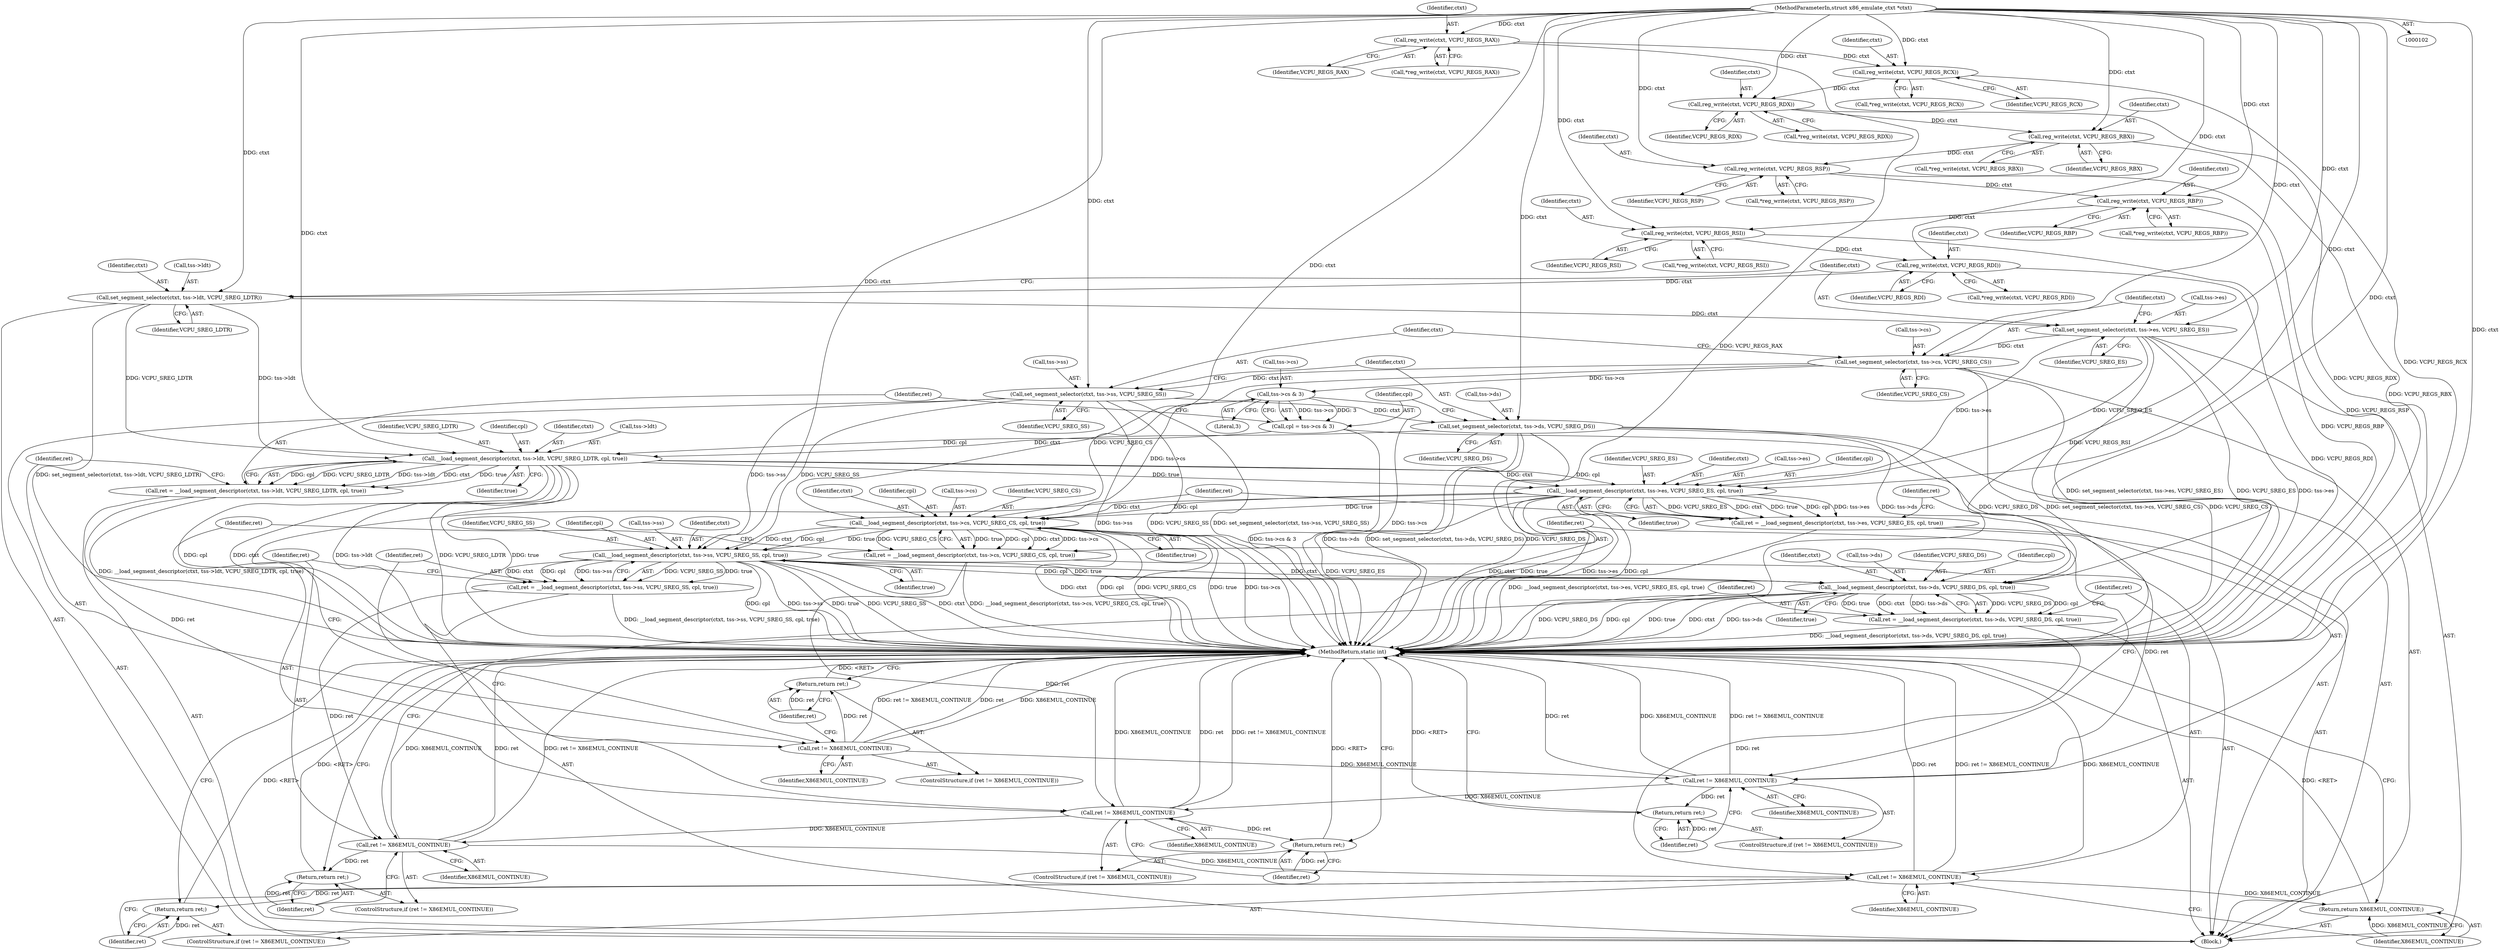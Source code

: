 digraph "1_linux_d1442d85cc30ea75f7d399474ca738e0bc96f715_4@API" {
"1000126" [label="(Call,reg_write(ctxt, VCPU_REGS_RAX))"];
"1000103" [label="(MethodParameterIn,struct x86_emulate_ctxt *ctxt)"];
"1000134" [label="(Call,reg_write(ctxt, VCPU_REGS_RCX))"];
"1000142" [label="(Call,reg_write(ctxt, VCPU_REGS_RDX))"];
"1000150" [label="(Call,reg_write(ctxt, VCPU_REGS_RBX))"];
"1000158" [label="(Call,reg_write(ctxt, VCPU_REGS_RSP))"];
"1000166" [label="(Call,reg_write(ctxt, VCPU_REGS_RBP))"];
"1000174" [label="(Call,reg_write(ctxt, VCPU_REGS_RSI))"];
"1000182" [label="(Call,reg_write(ctxt, VCPU_REGS_RDI))"];
"1000188" [label="(Call,set_segment_selector(ctxt, tss->ldt, VCPU_SREG_LDTR))"];
"1000194" [label="(Call,set_segment_selector(ctxt, tss->es, VCPU_SREG_ES))"];
"1000200" [label="(Call,set_segment_selector(ctxt, tss->cs, VCPU_SREG_CS))"];
"1000206" [label="(Call,set_segment_selector(ctxt, tss->ss, VCPU_SREG_SS))"];
"1000212" [label="(Call,set_segment_selector(ctxt, tss->ds, VCPU_SREG_DS))"];
"1000227" [label="(Call,__load_segment_descriptor(ctxt, tss->ldt, VCPU_SREG_LDTR, cpl, true))"];
"1000225" [label="(Call,ret = __load_segment_descriptor(ctxt, tss->ldt, VCPU_SREG_LDTR, cpl, true))"];
"1000236" [label="(Call,ret != X86EMUL_CONTINUE)"];
"1000239" [label="(Return,return ret;)"];
"1000252" [label="(Call,ret != X86EMUL_CONTINUE)"];
"1000255" [label="(Return,return ret;)"];
"1000268" [label="(Call,ret != X86EMUL_CONTINUE)"];
"1000271" [label="(Return,return ret;)"];
"1000284" [label="(Call,ret != X86EMUL_CONTINUE)"];
"1000287" [label="(Return,return ret;)"];
"1000300" [label="(Call,ret != X86EMUL_CONTINUE)"];
"1000303" [label="(Return,return ret;)"];
"1000305" [label="(Return,return X86EMUL_CONTINUE;)"];
"1000243" [label="(Call,__load_segment_descriptor(ctxt, tss->es, VCPU_SREG_ES, cpl, true))"];
"1000241" [label="(Call,ret = __load_segment_descriptor(ctxt, tss->es, VCPU_SREG_ES, cpl, true))"];
"1000259" [label="(Call,__load_segment_descriptor(ctxt, tss->cs, VCPU_SREG_CS, cpl, true))"];
"1000257" [label="(Call,ret = __load_segment_descriptor(ctxt, tss->cs, VCPU_SREG_CS, cpl, true))"];
"1000275" [label="(Call,__load_segment_descriptor(ctxt, tss->ss, VCPU_SREG_SS, cpl, true))"];
"1000273" [label="(Call,ret = __load_segment_descriptor(ctxt, tss->ss, VCPU_SREG_SS, cpl, true))"];
"1000291" [label="(Call,__load_segment_descriptor(ctxt, tss->ds, VCPU_SREG_DS, cpl, true))"];
"1000289" [label="(Call,ret = __load_segment_descriptor(ctxt, tss->ds, VCPU_SREG_DS, cpl, true))"];
"1000220" [label="(Call,tss->cs & 3)"];
"1000218" [label="(Call,cpl = tss->cs & 3)"];
"1000219" [label="(Identifier,cpl)"];
"1000253" [label="(Identifier,ret)"];
"1000264" [label="(Identifier,VCPU_SREG_CS)"];
"1000211" [label="(Identifier,VCPU_SREG_SS)"];
"1000251" [label="(ControlStructure,if (ret != X86EMUL_CONTINUE))"];
"1000243" [label="(Call,__load_segment_descriptor(ctxt, tss->es, VCPU_SREG_ES, cpl, true))"];
"1000293" [label="(Call,tss->ds)"];
"1000202" [label="(Call,tss->cs)"];
"1000160" [label="(Identifier,VCPU_REGS_RSP)"];
"1000208" [label="(Call,tss->ss)"];
"1000298" [label="(Identifier,true)"];
"1000105" [label="(Block,)"];
"1000167" [label="(Identifier,ctxt)"];
"1000201" [label="(Identifier,ctxt)"];
"1000224" [label="(Literal,3)"];
"1000134" [label="(Call,reg_write(ctxt, VCPU_REGS_RCX))"];
"1000296" [label="(Identifier,VCPU_SREG_DS)"];
"1000289" [label="(Call,ret = __load_segment_descriptor(ctxt, tss->ds, VCPU_SREG_DS, cpl, true))"];
"1000270" [label="(Identifier,X86EMUL_CONTINUE)"];
"1000126" [label="(Call,reg_write(ctxt, VCPU_REGS_RAX))"];
"1000174" [label="(Call,reg_write(ctxt, VCPU_REGS_RSI))"];
"1000302" [label="(Identifier,X86EMUL_CONTINUE)"];
"1000284" [label="(Call,ret != X86EMUL_CONTINUE)"];
"1000128" [label="(Identifier,VCPU_REGS_RAX)"];
"1000272" [label="(Identifier,ret)"];
"1000225" [label="(Call,ret = __load_segment_descriptor(ctxt, tss->ldt, VCPU_SREG_LDTR, cpl, true))"];
"1000285" [label="(Identifier,ret)"];
"1000257" [label="(Call,ret = __load_segment_descriptor(ctxt, tss->cs, VCPU_SREG_CS, cpl, true))"];
"1000250" [label="(Identifier,true)"];
"1000195" [label="(Identifier,ctxt)"];
"1000290" [label="(Identifier,ret)"];
"1000151" [label="(Identifier,ctxt)"];
"1000306" [label="(Identifier,X86EMUL_CONTINUE)"];
"1000193" [label="(Identifier,VCPU_SREG_LDTR)"];
"1000142" [label="(Call,reg_write(ctxt, VCPU_REGS_RDX))"];
"1000291" [label="(Call,__load_segment_descriptor(ctxt, tss->ds, VCPU_SREG_DS, cpl, true))"];
"1000269" [label="(Identifier,ret)"];
"1000297" [label="(Identifier,cpl)"];
"1000149" [label="(Call,*reg_write(ctxt, VCPU_REGS_RBX))"];
"1000235" [label="(ControlStructure,if (ret != X86EMUL_CONTINUE))"];
"1000212" [label="(Call,set_segment_selector(ctxt, tss->ds, VCPU_SREG_DS))"];
"1000125" [label="(Call,*reg_write(ctxt, VCPU_REGS_RAX))"];
"1000283" [label="(ControlStructure,if (ret != X86EMUL_CONTINUE))"];
"1000288" [label="(Identifier,ret)"];
"1000276" [label="(Identifier,ctxt)"];
"1000173" [label="(Call,*reg_write(ctxt, VCPU_REGS_RSI))"];
"1000206" [label="(Call,set_segment_selector(ctxt, tss->ss, VCPU_SREG_SS))"];
"1000226" [label="(Identifier,ret)"];
"1000280" [label="(Identifier,VCPU_SREG_SS)"];
"1000176" [label="(Identifier,VCPU_REGS_RSI)"];
"1000301" [label="(Identifier,ret)"];
"1000287" [label="(Return,return ret;)"];
"1000166" [label="(Call,reg_write(ctxt, VCPU_REGS_RBP))"];
"1000248" [label="(Identifier,VCPU_SREG_ES)"];
"1000136" [label="(Identifier,VCPU_REGS_RCX)"];
"1000299" [label="(ControlStructure,if (ret != X86EMUL_CONTINUE))"];
"1000133" [label="(Call,*reg_write(ctxt, VCPU_REGS_RCX))"];
"1000184" [label="(Identifier,VCPU_REGS_RDI)"];
"1000275" [label="(Call,__load_segment_descriptor(ctxt, tss->ss, VCPU_SREG_SS, cpl, true))"];
"1000259" [label="(Call,__load_segment_descriptor(ctxt, tss->cs, VCPU_SREG_CS, cpl, true))"];
"1000205" [label="(Identifier,VCPU_SREG_CS)"];
"1000305" [label="(Return,return X86EMUL_CONTINUE;)"];
"1000194" [label="(Call,set_segment_selector(ctxt, tss->es, VCPU_SREG_ES))"];
"1000214" [label="(Call,tss->ds)"];
"1000217" [label="(Identifier,VCPU_SREG_DS)"];
"1000255" [label="(Return,return ret;)"];
"1000183" [label="(Identifier,ctxt)"];
"1000267" [label="(ControlStructure,if (ret != X86EMUL_CONTINUE))"];
"1000274" [label="(Identifier,ret)"];
"1000232" [label="(Identifier,VCPU_SREG_LDTR)"];
"1000271" [label="(Return,return ret;)"];
"1000158" [label="(Call,reg_write(ctxt, VCPU_REGS_RSP))"];
"1000254" [label="(Identifier,X86EMUL_CONTINUE)"];
"1000165" [label="(Call,*reg_write(ctxt, VCPU_REGS_RBP))"];
"1000282" [label="(Identifier,true)"];
"1000286" [label="(Identifier,X86EMUL_CONTINUE)"];
"1000300" [label="(Call,ret != X86EMUL_CONTINUE)"];
"1000307" [label="(MethodReturn,static int)"];
"1000244" [label="(Identifier,ctxt)"];
"1000159" [label="(Identifier,ctxt)"];
"1000266" [label="(Identifier,true)"];
"1000273" [label="(Call,ret = __load_segment_descriptor(ctxt, tss->ss, VCPU_SREG_SS, cpl, true))"];
"1000281" [label="(Identifier,cpl)"];
"1000144" [label="(Identifier,VCPU_REGS_RDX)"];
"1000189" [label="(Identifier,ctxt)"];
"1000240" [label="(Identifier,ret)"];
"1000237" [label="(Identifier,ret)"];
"1000303" [label="(Return,return ret;)"];
"1000260" [label="(Identifier,ctxt)"];
"1000292" [label="(Identifier,ctxt)"];
"1000141" [label="(Call,*reg_write(ctxt, VCPU_REGS_RDX))"];
"1000150" [label="(Call,reg_write(ctxt, VCPU_REGS_RBX))"];
"1000242" [label="(Identifier,ret)"];
"1000252" [label="(Call,ret != X86EMUL_CONTINUE)"];
"1000168" [label="(Identifier,VCPU_REGS_RBP)"];
"1000227" [label="(Call,__load_segment_descriptor(ctxt, tss->ldt, VCPU_SREG_LDTR, cpl, true))"];
"1000190" [label="(Call,tss->ldt)"];
"1000152" [label="(Identifier,VCPU_REGS_RBX)"];
"1000127" [label="(Identifier,ctxt)"];
"1000239" [label="(Return,return ret;)"];
"1000221" [label="(Call,tss->cs)"];
"1000199" [label="(Identifier,VCPU_SREG_ES)"];
"1000218" [label="(Call,cpl = tss->cs & 3)"];
"1000213" [label="(Identifier,ctxt)"];
"1000175" [label="(Identifier,ctxt)"];
"1000200" [label="(Call,set_segment_selector(ctxt, tss->cs, VCPU_SREG_CS))"];
"1000207" [label="(Identifier,ctxt)"];
"1000265" [label="(Identifier,cpl)"];
"1000245" [label="(Call,tss->es)"];
"1000268" [label="(Call,ret != X86EMUL_CONTINUE)"];
"1000258" [label="(Identifier,ret)"];
"1000103" [label="(MethodParameterIn,struct x86_emulate_ctxt *ctxt)"];
"1000143" [label="(Identifier,ctxt)"];
"1000157" [label="(Call,*reg_write(ctxt, VCPU_REGS_RSP))"];
"1000256" [label="(Identifier,ret)"];
"1000241" [label="(Call,ret = __load_segment_descriptor(ctxt, tss->es, VCPU_SREG_ES, cpl, true))"];
"1000220" [label="(Call,tss->cs & 3)"];
"1000236" [label="(Call,ret != X86EMUL_CONTINUE)"];
"1000135" [label="(Identifier,ctxt)"];
"1000181" [label="(Call,*reg_write(ctxt, VCPU_REGS_RDI))"];
"1000233" [label="(Identifier,cpl)"];
"1000228" [label="(Identifier,ctxt)"];
"1000188" [label="(Call,set_segment_selector(ctxt, tss->ldt, VCPU_SREG_LDTR))"];
"1000196" [label="(Call,tss->es)"];
"1000304" [label="(Identifier,ret)"];
"1000238" [label="(Identifier,X86EMUL_CONTINUE)"];
"1000261" [label="(Call,tss->cs)"];
"1000182" [label="(Call,reg_write(ctxt, VCPU_REGS_RDI))"];
"1000234" [label="(Identifier,true)"];
"1000249" [label="(Identifier,cpl)"];
"1000277" [label="(Call,tss->ss)"];
"1000229" [label="(Call,tss->ldt)"];
"1000126" -> "1000125"  [label="AST: "];
"1000126" -> "1000128"  [label="CFG: "];
"1000127" -> "1000126"  [label="AST: "];
"1000128" -> "1000126"  [label="AST: "];
"1000125" -> "1000126"  [label="CFG: "];
"1000126" -> "1000307"  [label="DDG: VCPU_REGS_RAX"];
"1000103" -> "1000126"  [label="DDG: ctxt"];
"1000126" -> "1000134"  [label="DDG: ctxt"];
"1000103" -> "1000102"  [label="AST: "];
"1000103" -> "1000307"  [label="DDG: ctxt"];
"1000103" -> "1000134"  [label="DDG: ctxt"];
"1000103" -> "1000142"  [label="DDG: ctxt"];
"1000103" -> "1000150"  [label="DDG: ctxt"];
"1000103" -> "1000158"  [label="DDG: ctxt"];
"1000103" -> "1000166"  [label="DDG: ctxt"];
"1000103" -> "1000174"  [label="DDG: ctxt"];
"1000103" -> "1000182"  [label="DDG: ctxt"];
"1000103" -> "1000188"  [label="DDG: ctxt"];
"1000103" -> "1000194"  [label="DDG: ctxt"];
"1000103" -> "1000200"  [label="DDG: ctxt"];
"1000103" -> "1000206"  [label="DDG: ctxt"];
"1000103" -> "1000212"  [label="DDG: ctxt"];
"1000103" -> "1000227"  [label="DDG: ctxt"];
"1000103" -> "1000243"  [label="DDG: ctxt"];
"1000103" -> "1000259"  [label="DDG: ctxt"];
"1000103" -> "1000275"  [label="DDG: ctxt"];
"1000103" -> "1000291"  [label="DDG: ctxt"];
"1000134" -> "1000133"  [label="AST: "];
"1000134" -> "1000136"  [label="CFG: "];
"1000135" -> "1000134"  [label="AST: "];
"1000136" -> "1000134"  [label="AST: "];
"1000133" -> "1000134"  [label="CFG: "];
"1000134" -> "1000307"  [label="DDG: VCPU_REGS_RCX"];
"1000134" -> "1000142"  [label="DDG: ctxt"];
"1000142" -> "1000141"  [label="AST: "];
"1000142" -> "1000144"  [label="CFG: "];
"1000143" -> "1000142"  [label="AST: "];
"1000144" -> "1000142"  [label="AST: "];
"1000141" -> "1000142"  [label="CFG: "];
"1000142" -> "1000307"  [label="DDG: VCPU_REGS_RDX"];
"1000142" -> "1000150"  [label="DDG: ctxt"];
"1000150" -> "1000149"  [label="AST: "];
"1000150" -> "1000152"  [label="CFG: "];
"1000151" -> "1000150"  [label="AST: "];
"1000152" -> "1000150"  [label="AST: "];
"1000149" -> "1000150"  [label="CFG: "];
"1000150" -> "1000307"  [label="DDG: VCPU_REGS_RBX"];
"1000150" -> "1000158"  [label="DDG: ctxt"];
"1000158" -> "1000157"  [label="AST: "];
"1000158" -> "1000160"  [label="CFG: "];
"1000159" -> "1000158"  [label="AST: "];
"1000160" -> "1000158"  [label="AST: "];
"1000157" -> "1000158"  [label="CFG: "];
"1000158" -> "1000307"  [label="DDG: VCPU_REGS_RSP"];
"1000158" -> "1000166"  [label="DDG: ctxt"];
"1000166" -> "1000165"  [label="AST: "];
"1000166" -> "1000168"  [label="CFG: "];
"1000167" -> "1000166"  [label="AST: "];
"1000168" -> "1000166"  [label="AST: "];
"1000165" -> "1000166"  [label="CFG: "];
"1000166" -> "1000307"  [label="DDG: VCPU_REGS_RBP"];
"1000166" -> "1000174"  [label="DDG: ctxt"];
"1000174" -> "1000173"  [label="AST: "];
"1000174" -> "1000176"  [label="CFG: "];
"1000175" -> "1000174"  [label="AST: "];
"1000176" -> "1000174"  [label="AST: "];
"1000173" -> "1000174"  [label="CFG: "];
"1000174" -> "1000307"  [label="DDG: VCPU_REGS_RSI"];
"1000174" -> "1000182"  [label="DDG: ctxt"];
"1000182" -> "1000181"  [label="AST: "];
"1000182" -> "1000184"  [label="CFG: "];
"1000183" -> "1000182"  [label="AST: "];
"1000184" -> "1000182"  [label="AST: "];
"1000181" -> "1000182"  [label="CFG: "];
"1000182" -> "1000307"  [label="DDG: VCPU_REGS_RDI"];
"1000182" -> "1000188"  [label="DDG: ctxt"];
"1000188" -> "1000105"  [label="AST: "];
"1000188" -> "1000193"  [label="CFG: "];
"1000189" -> "1000188"  [label="AST: "];
"1000190" -> "1000188"  [label="AST: "];
"1000193" -> "1000188"  [label="AST: "];
"1000195" -> "1000188"  [label="CFG: "];
"1000188" -> "1000307"  [label="DDG: set_segment_selector(ctxt, tss->ldt, VCPU_SREG_LDTR)"];
"1000188" -> "1000194"  [label="DDG: ctxt"];
"1000188" -> "1000227"  [label="DDG: tss->ldt"];
"1000188" -> "1000227"  [label="DDG: VCPU_SREG_LDTR"];
"1000194" -> "1000105"  [label="AST: "];
"1000194" -> "1000199"  [label="CFG: "];
"1000195" -> "1000194"  [label="AST: "];
"1000196" -> "1000194"  [label="AST: "];
"1000199" -> "1000194"  [label="AST: "];
"1000201" -> "1000194"  [label="CFG: "];
"1000194" -> "1000307"  [label="DDG: set_segment_selector(ctxt, tss->es, VCPU_SREG_ES)"];
"1000194" -> "1000307"  [label="DDG: VCPU_SREG_ES"];
"1000194" -> "1000307"  [label="DDG: tss->es"];
"1000194" -> "1000200"  [label="DDG: ctxt"];
"1000194" -> "1000243"  [label="DDG: tss->es"];
"1000194" -> "1000243"  [label="DDG: VCPU_SREG_ES"];
"1000200" -> "1000105"  [label="AST: "];
"1000200" -> "1000205"  [label="CFG: "];
"1000201" -> "1000200"  [label="AST: "];
"1000202" -> "1000200"  [label="AST: "];
"1000205" -> "1000200"  [label="AST: "];
"1000207" -> "1000200"  [label="CFG: "];
"1000200" -> "1000307"  [label="DDG: set_segment_selector(ctxt, tss->cs, VCPU_SREG_CS)"];
"1000200" -> "1000307"  [label="DDG: VCPU_SREG_CS"];
"1000200" -> "1000206"  [label="DDG: ctxt"];
"1000200" -> "1000220"  [label="DDG: tss->cs"];
"1000200" -> "1000259"  [label="DDG: VCPU_SREG_CS"];
"1000206" -> "1000105"  [label="AST: "];
"1000206" -> "1000211"  [label="CFG: "];
"1000207" -> "1000206"  [label="AST: "];
"1000208" -> "1000206"  [label="AST: "];
"1000211" -> "1000206"  [label="AST: "];
"1000213" -> "1000206"  [label="CFG: "];
"1000206" -> "1000307"  [label="DDG: set_segment_selector(ctxt, tss->ss, VCPU_SREG_SS)"];
"1000206" -> "1000307"  [label="DDG: tss->ss"];
"1000206" -> "1000307"  [label="DDG: VCPU_SREG_SS"];
"1000206" -> "1000212"  [label="DDG: ctxt"];
"1000206" -> "1000275"  [label="DDG: tss->ss"];
"1000206" -> "1000275"  [label="DDG: VCPU_SREG_SS"];
"1000212" -> "1000105"  [label="AST: "];
"1000212" -> "1000217"  [label="CFG: "];
"1000213" -> "1000212"  [label="AST: "];
"1000214" -> "1000212"  [label="AST: "];
"1000217" -> "1000212"  [label="AST: "];
"1000219" -> "1000212"  [label="CFG: "];
"1000212" -> "1000307"  [label="DDG: VCPU_SREG_DS"];
"1000212" -> "1000307"  [label="DDG: tss->ds"];
"1000212" -> "1000307"  [label="DDG: set_segment_selector(ctxt, tss->ds, VCPU_SREG_DS)"];
"1000212" -> "1000227"  [label="DDG: ctxt"];
"1000212" -> "1000291"  [label="DDG: tss->ds"];
"1000212" -> "1000291"  [label="DDG: VCPU_SREG_DS"];
"1000227" -> "1000225"  [label="AST: "];
"1000227" -> "1000234"  [label="CFG: "];
"1000228" -> "1000227"  [label="AST: "];
"1000229" -> "1000227"  [label="AST: "];
"1000232" -> "1000227"  [label="AST: "];
"1000233" -> "1000227"  [label="AST: "];
"1000234" -> "1000227"  [label="AST: "];
"1000225" -> "1000227"  [label="CFG: "];
"1000227" -> "1000307"  [label="DDG: cpl"];
"1000227" -> "1000307"  [label="DDG: ctxt"];
"1000227" -> "1000307"  [label="DDG: tss->ldt"];
"1000227" -> "1000307"  [label="DDG: VCPU_SREG_LDTR"];
"1000227" -> "1000307"  [label="DDG: true"];
"1000227" -> "1000225"  [label="DDG: cpl"];
"1000227" -> "1000225"  [label="DDG: VCPU_SREG_LDTR"];
"1000227" -> "1000225"  [label="DDG: tss->ldt"];
"1000227" -> "1000225"  [label="DDG: ctxt"];
"1000227" -> "1000225"  [label="DDG: true"];
"1000218" -> "1000227"  [label="DDG: cpl"];
"1000227" -> "1000243"  [label="DDG: ctxt"];
"1000227" -> "1000243"  [label="DDG: cpl"];
"1000227" -> "1000243"  [label="DDG: true"];
"1000225" -> "1000105"  [label="AST: "];
"1000226" -> "1000225"  [label="AST: "];
"1000237" -> "1000225"  [label="CFG: "];
"1000225" -> "1000307"  [label="DDG: __load_segment_descriptor(ctxt, tss->ldt, VCPU_SREG_LDTR, cpl, true)"];
"1000225" -> "1000236"  [label="DDG: ret"];
"1000236" -> "1000235"  [label="AST: "];
"1000236" -> "1000238"  [label="CFG: "];
"1000237" -> "1000236"  [label="AST: "];
"1000238" -> "1000236"  [label="AST: "];
"1000240" -> "1000236"  [label="CFG: "];
"1000242" -> "1000236"  [label="CFG: "];
"1000236" -> "1000307"  [label="DDG: ret"];
"1000236" -> "1000307"  [label="DDG: ret != X86EMUL_CONTINUE"];
"1000236" -> "1000307"  [label="DDG: X86EMUL_CONTINUE"];
"1000236" -> "1000239"  [label="DDG: ret"];
"1000236" -> "1000252"  [label="DDG: X86EMUL_CONTINUE"];
"1000239" -> "1000235"  [label="AST: "];
"1000239" -> "1000240"  [label="CFG: "];
"1000240" -> "1000239"  [label="AST: "];
"1000307" -> "1000239"  [label="CFG: "];
"1000239" -> "1000307"  [label="DDG: <RET>"];
"1000240" -> "1000239"  [label="DDG: ret"];
"1000252" -> "1000251"  [label="AST: "];
"1000252" -> "1000254"  [label="CFG: "];
"1000253" -> "1000252"  [label="AST: "];
"1000254" -> "1000252"  [label="AST: "];
"1000256" -> "1000252"  [label="CFG: "];
"1000258" -> "1000252"  [label="CFG: "];
"1000252" -> "1000307"  [label="DDG: ret"];
"1000252" -> "1000307"  [label="DDG: X86EMUL_CONTINUE"];
"1000252" -> "1000307"  [label="DDG: ret != X86EMUL_CONTINUE"];
"1000241" -> "1000252"  [label="DDG: ret"];
"1000252" -> "1000255"  [label="DDG: ret"];
"1000252" -> "1000268"  [label="DDG: X86EMUL_CONTINUE"];
"1000255" -> "1000251"  [label="AST: "];
"1000255" -> "1000256"  [label="CFG: "];
"1000256" -> "1000255"  [label="AST: "];
"1000307" -> "1000255"  [label="CFG: "];
"1000255" -> "1000307"  [label="DDG: <RET>"];
"1000256" -> "1000255"  [label="DDG: ret"];
"1000268" -> "1000267"  [label="AST: "];
"1000268" -> "1000270"  [label="CFG: "];
"1000269" -> "1000268"  [label="AST: "];
"1000270" -> "1000268"  [label="AST: "];
"1000272" -> "1000268"  [label="CFG: "];
"1000274" -> "1000268"  [label="CFG: "];
"1000268" -> "1000307"  [label="DDG: ret"];
"1000268" -> "1000307"  [label="DDG: ret != X86EMUL_CONTINUE"];
"1000268" -> "1000307"  [label="DDG: X86EMUL_CONTINUE"];
"1000257" -> "1000268"  [label="DDG: ret"];
"1000268" -> "1000271"  [label="DDG: ret"];
"1000268" -> "1000284"  [label="DDG: X86EMUL_CONTINUE"];
"1000271" -> "1000267"  [label="AST: "];
"1000271" -> "1000272"  [label="CFG: "];
"1000272" -> "1000271"  [label="AST: "];
"1000307" -> "1000271"  [label="CFG: "];
"1000271" -> "1000307"  [label="DDG: <RET>"];
"1000272" -> "1000271"  [label="DDG: ret"];
"1000284" -> "1000283"  [label="AST: "];
"1000284" -> "1000286"  [label="CFG: "];
"1000285" -> "1000284"  [label="AST: "];
"1000286" -> "1000284"  [label="AST: "];
"1000288" -> "1000284"  [label="CFG: "];
"1000290" -> "1000284"  [label="CFG: "];
"1000284" -> "1000307"  [label="DDG: X86EMUL_CONTINUE"];
"1000284" -> "1000307"  [label="DDG: ret"];
"1000284" -> "1000307"  [label="DDG: ret != X86EMUL_CONTINUE"];
"1000273" -> "1000284"  [label="DDG: ret"];
"1000284" -> "1000287"  [label="DDG: ret"];
"1000284" -> "1000300"  [label="DDG: X86EMUL_CONTINUE"];
"1000287" -> "1000283"  [label="AST: "];
"1000287" -> "1000288"  [label="CFG: "];
"1000288" -> "1000287"  [label="AST: "];
"1000307" -> "1000287"  [label="CFG: "];
"1000287" -> "1000307"  [label="DDG: <RET>"];
"1000288" -> "1000287"  [label="DDG: ret"];
"1000300" -> "1000299"  [label="AST: "];
"1000300" -> "1000302"  [label="CFG: "];
"1000301" -> "1000300"  [label="AST: "];
"1000302" -> "1000300"  [label="AST: "];
"1000304" -> "1000300"  [label="CFG: "];
"1000306" -> "1000300"  [label="CFG: "];
"1000300" -> "1000307"  [label="DDG: X86EMUL_CONTINUE"];
"1000300" -> "1000307"  [label="DDG: ret"];
"1000300" -> "1000307"  [label="DDG: ret != X86EMUL_CONTINUE"];
"1000289" -> "1000300"  [label="DDG: ret"];
"1000300" -> "1000303"  [label="DDG: ret"];
"1000300" -> "1000305"  [label="DDG: X86EMUL_CONTINUE"];
"1000303" -> "1000299"  [label="AST: "];
"1000303" -> "1000304"  [label="CFG: "];
"1000304" -> "1000303"  [label="AST: "];
"1000307" -> "1000303"  [label="CFG: "];
"1000303" -> "1000307"  [label="DDG: <RET>"];
"1000304" -> "1000303"  [label="DDG: ret"];
"1000305" -> "1000105"  [label="AST: "];
"1000305" -> "1000306"  [label="CFG: "];
"1000306" -> "1000305"  [label="AST: "];
"1000307" -> "1000305"  [label="CFG: "];
"1000305" -> "1000307"  [label="DDG: <RET>"];
"1000306" -> "1000305"  [label="DDG: X86EMUL_CONTINUE"];
"1000243" -> "1000241"  [label="AST: "];
"1000243" -> "1000250"  [label="CFG: "];
"1000244" -> "1000243"  [label="AST: "];
"1000245" -> "1000243"  [label="AST: "];
"1000248" -> "1000243"  [label="AST: "];
"1000249" -> "1000243"  [label="AST: "];
"1000250" -> "1000243"  [label="AST: "];
"1000241" -> "1000243"  [label="CFG: "];
"1000243" -> "1000307"  [label="DDG: VCPU_SREG_ES"];
"1000243" -> "1000307"  [label="DDG: ctxt"];
"1000243" -> "1000307"  [label="DDG: true"];
"1000243" -> "1000307"  [label="DDG: tss->es"];
"1000243" -> "1000307"  [label="DDG: cpl"];
"1000243" -> "1000241"  [label="DDG: VCPU_SREG_ES"];
"1000243" -> "1000241"  [label="DDG: ctxt"];
"1000243" -> "1000241"  [label="DDG: true"];
"1000243" -> "1000241"  [label="DDG: cpl"];
"1000243" -> "1000241"  [label="DDG: tss->es"];
"1000243" -> "1000259"  [label="DDG: ctxt"];
"1000243" -> "1000259"  [label="DDG: cpl"];
"1000243" -> "1000259"  [label="DDG: true"];
"1000241" -> "1000105"  [label="AST: "];
"1000242" -> "1000241"  [label="AST: "];
"1000253" -> "1000241"  [label="CFG: "];
"1000241" -> "1000307"  [label="DDG: __load_segment_descriptor(ctxt, tss->es, VCPU_SREG_ES, cpl, true)"];
"1000259" -> "1000257"  [label="AST: "];
"1000259" -> "1000266"  [label="CFG: "];
"1000260" -> "1000259"  [label="AST: "];
"1000261" -> "1000259"  [label="AST: "];
"1000264" -> "1000259"  [label="AST: "];
"1000265" -> "1000259"  [label="AST: "];
"1000266" -> "1000259"  [label="AST: "];
"1000257" -> "1000259"  [label="CFG: "];
"1000259" -> "1000307"  [label="DDG: ctxt"];
"1000259" -> "1000307"  [label="DDG: cpl"];
"1000259" -> "1000307"  [label="DDG: VCPU_SREG_CS"];
"1000259" -> "1000307"  [label="DDG: true"];
"1000259" -> "1000307"  [label="DDG: tss->cs"];
"1000259" -> "1000257"  [label="DDG: true"];
"1000259" -> "1000257"  [label="DDG: cpl"];
"1000259" -> "1000257"  [label="DDG: ctxt"];
"1000259" -> "1000257"  [label="DDG: tss->cs"];
"1000259" -> "1000257"  [label="DDG: VCPU_SREG_CS"];
"1000220" -> "1000259"  [label="DDG: tss->cs"];
"1000259" -> "1000275"  [label="DDG: ctxt"];
"1000259" -> "1000275"  [label="DDG: cpl"];
"1000259" -> "1000275"  [label="DDG: true"];
"1000257" -> "1000105"  [label="AST: "];
"1000258" -> "1000257"  [label="AST: "];
"1000269" -> "1000257"  [label="CFG: "];
"1000257" -> "1000307"  [label="DDG: __load_segment_descriptor(ctxt, tss->cs, VCPU_SREG_CS, cpl, true)"];
"1000275" -> "1000273"  [label="AST: "];
"1000275" -> "1000282"  [label="CFG: "];
"1000276" -> "1000275"  [label="AST: "];
"1000277" -> "1000275"  [label="AST: "];
"1000280" -> "1000275"  [label="AST: "];
"1000281" -> "1000275"  [label="AST: "];
"1000282" -> "1000275"  [label="AST: "];
"1000273" -> "1000275"  [label="CFG: "];
"1000275" -> "1000307"  [label="DDG: true"];
"1000275" -> "1000307"  [label="DDG: VCPU_SREG_SS"];
"1000275" -> "1000307"  [label="DDG: ctxt"];
"1000275" -> "1000307"  [label="DDG: cpl"];
"1000275" -> "1000307"  [label="DDG: tss->ss"];
"1000275" -> "1000273"  [label="DDG: VCPU_SREG_SS"];
"1000275" -> "1000273"  [label="DDG: true"];
"1000275" -> "1000273"  [label="DDG: ctxt"];
"1000275" -> "1000273"  [label="DDG: cpl"];
"1000275" -> "1000273"  [label="DDG: tss->ss"];
"1000275" -> "1000291"  [label="DDG: ctxt"];
"1000275" -> "1000291"  [label="DDG: cpl"];
"1000275" -> "1000291"  [label="DDG: true"];
"1000273" -> "1000105"  [label="AST: "];
"1000274" -> "1000273"  [label="AST: "];
"1000285" -> "1000273"  [label="CFG: "];
"1000273" -> "1000307"  [label="DDG: __load_segment_descriptor(ctxt, tss->ss, VCPU_SREG_SS, cpl, true)"];
"1000291" -> "1000289"  [label="AST: "];
"1000291" -> "1000298"  [label="CFG: "];
"1000292" -> "1000291"  [label="AST: "];
"1000293" -> "1000291"  [label="AST: "];
"1000296" -> "1000291"  [label="AST: "];
"1000297" -> "1000291"  [label="AST: "];
"1000298" -> "1000291"  [label="AST: "];
"1000289" -> "1000291"  [label="CFG: "];
"1000291" -> "1000307"  [label="DDG: true"];
"1000291" -> "1000307"  [label="DDG: ctxt"];
"1000291" -> "1000307"  [label="DDG: tss->ds"];
"1000291" -> "1000307"  [label="DDG: VCPU_SREG_DS"];
"1000291" -> "1000307"  [label="DDG: cpl"];
"1000291" -> "1000289"  [label="DDG: VCPU_SREG_DS"];
"1000291" -> "1000289"  [label="DDG: cpl"];
"1000291" -> "1000289"  [label="DDG: true"];
"1000291" -> "1000289"  [label="DDG: ctxt"];
"1000291" -> "1000289"  [label="DDG: tss->ds"];
"1000289" -> "1000105"  [label="AST: "];
"1000290" -> "1000289"  [label="AST: "];
"1000301" -> "1000289"  [label="CFG: "];
"1000289" -> "1000307"  [label="DDG: __load_segment_descriptor(ctxt, tss->ds, VCPU_SREG_DS, cpl, true)"];
"1000220" -> "1000218"  [label="AST: "];
"1000220" -> "1000224"  [label="CFG: "];
"1000221" -> "1000220"  [label="AST: "];
"1000224" -> "1000220"  [label="AST: "];
"1000218" -> "1000220"  [label="CFG: "];
"1000220" -> "1000307"  [label="DDG: tss->cs"];
"1000220" -> "1000218"  [label="DDG: tss->cs"];
"1000220" -> "1000218"  [label="DDG: 3"];
"1000218" -> "1000105"  [label="AST: "];
"1000219" -> "1000218"  [label="AST: "];
"1000226" -> "1000218"  [label="CFG: "];
"1000218" -> "1000307"  [label="DDG: tss->cs & 3"];
}
